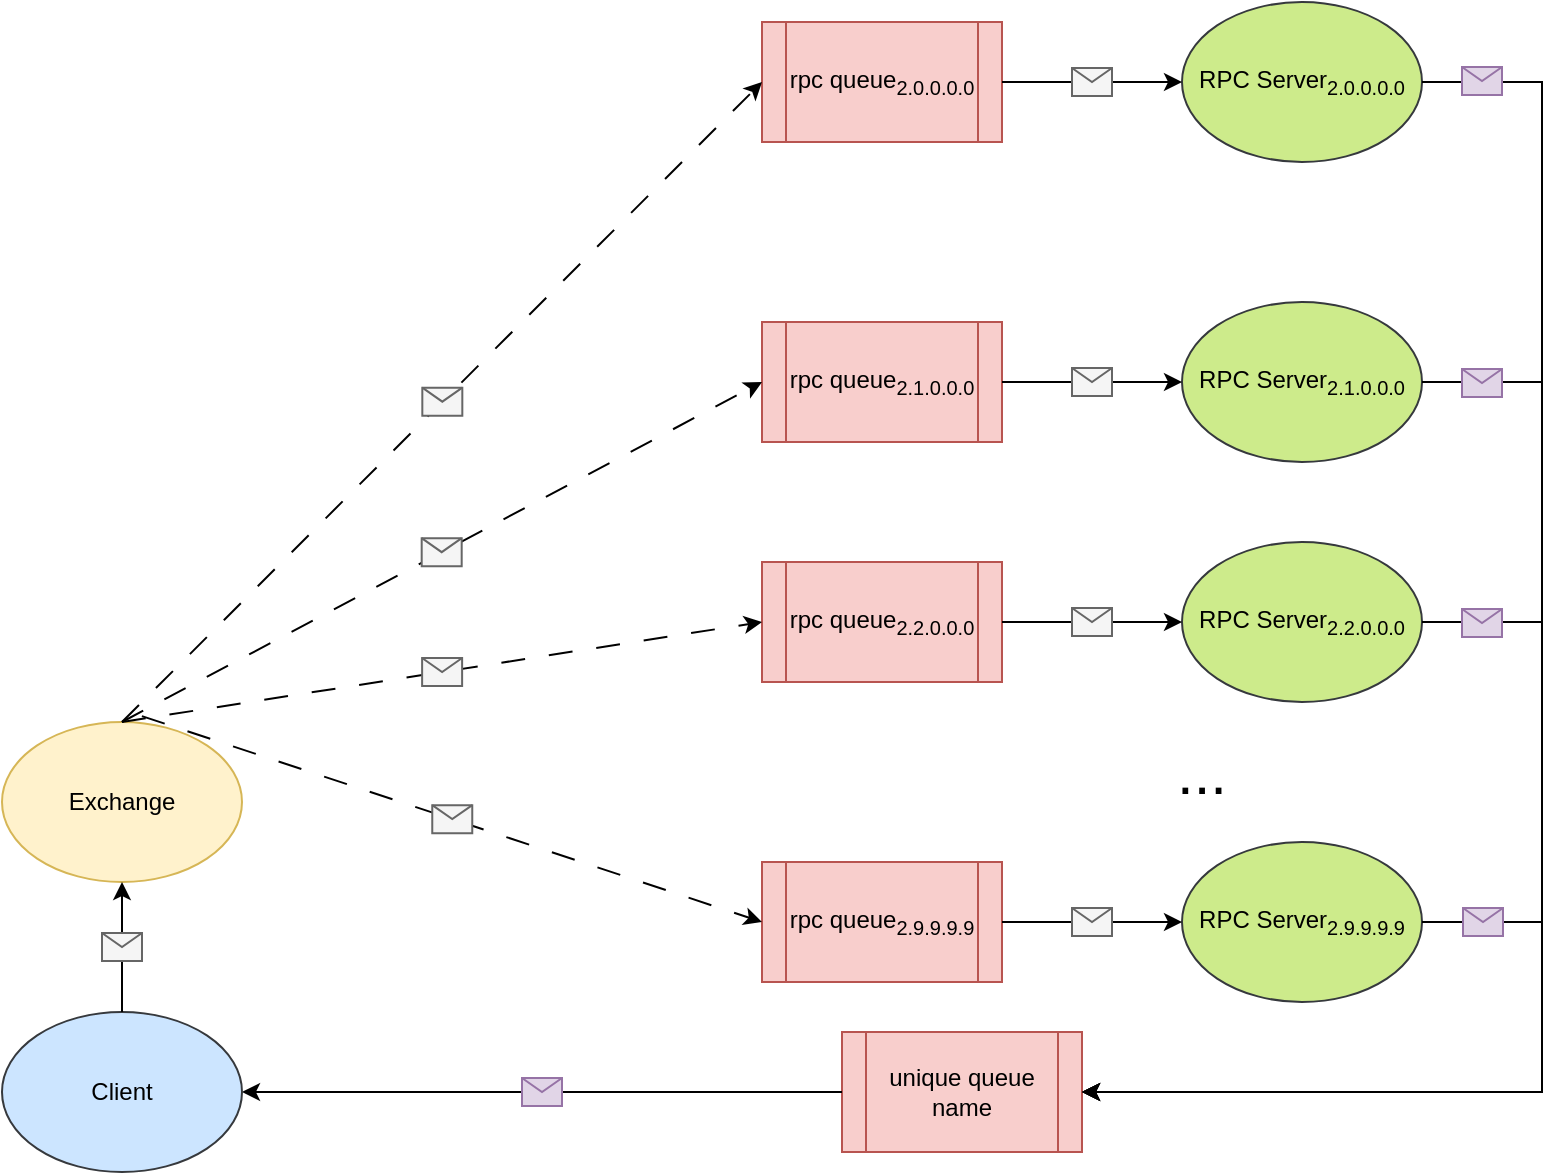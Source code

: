 <mxfile version="21.5.0" type="device">
  <diagram name="Page-1" id="vuxFwuJkEdhenrt9eUg2">
    <mxGraphModel dx="1366" dy="753" grid="1" gridSize="10" guides="1" tooltips="1" connect="1" arrows="1" fold="1" page="1" pageScale="1" pageWidth="850" pageHeight="1100" math="0" shadow="0">
      <root>
        <mxCell id="0" />
        <mxCell id="1" parent="0" />
        <mxCell id="081C-j92XR_DW1ripolD-1" value="Exchange" style="ellipse;whiteSpace=wrap;html=1;fillColor=#fff2cc;strokeColor=#d6b656;" vertex="1" parent="1">
          <mxGeometry x="30" y="360" width="120" height="80" as="geometry" />
        </mxCell>
        <mxCell id="081C-j92XR_DW1ripolD-2" value="RPC Server&lt;sub&gt;2.0.0.0.0&lt;/sub&gt;" style="ellipse;whiteSpace=wrap;html=1;fillColor=#cdeb8b;strokeColor=#36393d;" vertex="1" parent="1">
          <mxGeometry x="620" width="120" height="80" as="geometry" />
        </mxCell>
        <mxCell id="081C-j92XR_DW1ripolD-3" value="rpc queue&lt;sub&gt;2.0.0.0.0&lt;/sub&gt;" style="shape=process;whiteSpace=wrap;html=1;backgroundOutline=1;fillColor=#f8cecc;strokeColor=#b85450;" vertex="1" parent="1">
          <mxGeometry x="410" y="10" width="120" height="60" as="geometry" />
        </mxCell>
        <mxCell id="081C-j92XR_DW1ripolD-4" value="unique queue name" style="shape=process;whiteSpace=wrap;html=1;backgroundOutline=1;fillColor=#f8cecc;strokeColor=#b85450;" vertex="1" parent="1">
          <mxGeometry x="450" y="515" width="120" height="60" as="geometry" />
        </mxCell>
        <mxCell id="081C-j92XR_DW1ripolD-5" value="" style="endArrow=classic;html=1;rounded=0;exitX=0.5;exitY=0;exitDx=0;exitDy=0;entryX=0;entryY=0.5;entryDx=0;entryDy=0;dashed=1;dashPattern=12 12;" edge="1" parent="1" source="081C-j92XR_DW1ripolD-1" target="081C-j92XR_DW1ripolD-3">
          <mxGeometry relative="1" as="geometry">
            <mxPoint x="370" y="410" as="sourcePoint" />
            <mxPoint x="470" y="410" as="targetPoint" />
          </mxGeometry>
        </mxCell>
        <mxCell id="081C-j92XR_DW1ripolD-6" value="" style="shape=message;html=1;outlineConnect=0;fillColor=#f5f5f5;fontColor=#333333;strokeColor=#666666;" vertex="1" parent="081C-j92XR_DW1ripolD-5">
          <mxGeometry width="20" height="14" relative="1" as="geometry">
            <mxPoint x="-10" y="-7" as="offset" />
          </mxGeometry>
        </mxCell>
        <mxCell id="081C-j92XR_DW1ripolD-7" value="" style="endArrow=classic;html=1;rounded=0;exitX=1;exitY=0.5;exitDx=0;exitDy=0;entryX=0;entryY=0.5;entryDx=0;entryDy=0;" edge="1" parent="1" source="081C-j92XR_DW1ripolD-3" target="081C-j92XR_DW1ripolD-2">
          <mxGeometry relative="1" as="geometry">
            <mxPoint x="370" y="410" as="sourcePoint" />
            <mxPoint x="470" y="410" as="targetPoint" />
          </mxGeometry>
        </mxCell>
        <mxCell id="081C-j92XR_DW1ripolD-8" value="" style="shape=message;html=1;outlineConnect=0;fillColor=#f5f5f5;fontColor=#333333;strokeColor=#666666;" vertex="1" parent="081C-j92XR_DW1ripolD-7">
          <mxGeometry width="20" height="14" relative="1" as="geometry">
            <mxPoint x="-10" y="-7" as="offset" />
          </mxGeometry>
        </mxCell>
        <mxCell id="081C-j92XR_DW1ripolD-9" value="" style="endArrow=classic;html=1;rounded=0;entryX=1;entryY=0.5;entryDx=0;entryDy=0;exitX=0;exitY=0.5;exitDx=0;exitDy=0;" edge="1" parent="1" source="081C-j92XR_DW1ripolD-4" target="081C-j92XR_DW1ripolD-37">
          <mxGeometry relative="1" as="geometry">
            <mxPoint x="370" y="410" as="sourcePoint" />
            <mxPoint x="470" y="410" as="targetPoint" />
          </mxGeometry>
        </mxCell>
        <mxCell id="081C-j92XR_DW1ripolD-10" value="" style="shape=message;html=1;outlineConnect=0;fillColor=#e1d5e7;strokeColor=#9673a6;" vertex="1" parent="081C-j92XR_DW1ripolD-9">
          <mxGeometry width="20" height="14" relative="1" as="geometry">
            <mxPoint x="-10" y="-7" as="offset" />
          </mxGeometry>
        </mxCell>
        <mxCell id="081C-j92XR_DW1ripolD-11" value="" style="endArrow=classic;html=1;rounded=0;exitX=1;exitY=0.5;exitDx=0;exitDy=0;entryX=1;entryY=0.5;entryDx=0;entryDy=0;" edge="1" parent="1" source="081C-j92XR_DW1ripolD-2" target="081C-j92XR_DW1ripolD-4">
          <mxGeometry relative="1" as="geometry">
            <mxPoint x="370" y="410" as="sourcePoint" />
            <mxPoint x="470" y="410" as="targetPoint" />
            <Array as="points">
              <mxPoint x="800" y="40" />
              <mxPoint x="800" y="545" />
            </Array>
          </mxGeometry>
        </mxCell>
        <mxCell id="081C-j92XR_DW1ripolD-12" value="" style="shape=message;html=1;outlineConnect=0;fillColor=#e1d5e7;strokeColor=#9673a6;" vertex="1" parent="081C-j92XR_DW1ripolD-11">
          <mxGeometry width="20" height="14" relative="1" as="geometry">
            <mxPoint x="-40" y="-345" as="offset" />
          </mxGeometry>
        </mxCell>
        <mxCell id="081C-j92XR_DW1ripolD-13" value="RPC Server&lt;sub&gt;2.1.0.0.0&lt;/sub&gt;" style="ellipse;whiteSpace=wrap;html=1;fillColor=#cdeb8b;strokeColor=#36393d;" vertex="1" parent="1">
          <mxGeometry x="620" y="150" width="120" height="80" as="geometry" />
        </mxCell>
        <mxCell id="081C-j92XR_DW1ripolD-14" value="rpc queue&lt;sub&gt;2.1.0.0.0&lt;/sub&gt;" style="shape=process;whiteSpace=wrap;html=1;backgroundOutline=1;fillColor=#f8cecc;strokeColor=#b85450;" vertex="1" parent="1">
          <mxGeometry x="410" y="160" width="120" height="60" as="geometry" />
        </mxCell>
        <mxCell id="081C-j92XR_DW1ripolD-15" value="" style="endArrow=classic;html=1;rounded=0;exitX=1;exitY=0.5;exitDx=0;exitDy=0;entryX=0;entryY=0.5;entryDx=0;entryDy=0;" edge="1" parent="1" source="081C-j92XR_DW1ripolD-14" target="081C-j92XR_DW1ripolD-13">
          <mxGeometry relative="1" as="geometry">
            <mxPoint x="370" y="560" as="sourcePoint" />
            <mxPoint x="470" y="560" as="targetPoint" />
          </mxGeometry>
        </mxCell>
        <mxCell id="081C-j92XR_DW1ripolD-16" value="" style="shape=message;html=1;outlineConnect=0;fillColor=#f5f5f5;fontColor=#333333;strokeColor=#666666;" vertex="1" parent="081C-j92XR_DW1ripolD-15">
          <mxGeometry width="20" height="14" relative="1" as="geometry">
            <mxPoint x="-10" y="-7" as="offset" />
          </mxGeometry>
        </mxCell>
        <mxCell id="081C-j92XR_DW1ripolD-17" value="" style="endArrow=classic;html=1;rounded=0;exitX=0.5;exitY=0;exitDx=0;exitDy=0;entryX=0;entryY=0.5;entryDx=0;entryDy=0;dashed=1;dashPattern=12 12;" edge="1" parent="1" source="081C-j92XR_DW1ripolD-1" target="081C-j92XR_DW1ripolD-14">
          <mxGeometry relative="1" as="geometry">
            <mxPoint x="100" y="370" as="sourcePoint" />
            <mxPoint x="420" y="50" as="targetPoint" />
          </mxGeometry>
        </mxCell>
        <mxCell id="081C-j92XR_DW1ripolD-18" value="" style="shape=message;html=1;outlineConnect=0;fillColor=#f5f5f5;fontColor=#333333;strokeColor=#666666;" vertex="1" parent="081C-j92XR_DW1ripolD-17">
          <mxGeometry width="20" height="14" relative="1" as="geometry">
            <mxPoint x="-10" y="-7" as="offset" />
          </mxGeometry>
        </mxCell>
        <mxCell id="081C-j92XR_DW1ripolD-21" value="RPC Server&lt;sub&gt;2.2.0.0.0&lt;/sub&gt;" style="ellipse;whiteSpace=wrap;html=1;fillColor=#cdeb8b;strokeColor=#36393d;" vertex="1" parent="1">
          <mxGeometry x="620" y="270" width="120" height="80" as="geometry" />
        </mxCell>
        <mxCell id="081C-j92XR_DW1ripolD-22" value="rpc queue&lt;sub&gt;2.2.0.0.0&lt;/sub&gt;" style="shape=process;whiteSpace=wrap;html=1;backgroundOutline=1;fillColor=#f8cecc;strokeColor=#b85450;" vertex="1" parent="1">
          <mxGeometry x="410" y="280" width="120" height="60" as="geometry" />
        </mxCell>
        <mxCell id="081C-j92XR_DW1ripolD-23" value="" style="endArrow=classic;html=1;rounded=0;exitX=1;exitY=0.5;exitDx=0;exitDy=0;entryX=0;entryY=0.5;entryDx=0;entryDy=0;" edge="1" parent="1" source="081C-j92XR_DW1ripolD-22" target="081C-j92XR_DW1ripolD-21">
          <mxGeometry relative="1" as="geometry">
            <mxPoint x="370" y="680" as="sourcePoint" />
            <mxPoint x="470" y="680" as="targetPoint" />
          </mxGeometry>
        </mxCell>
        <mxCell id="081C-j92XR_DW1ripolD-24" value="" style="shape=message;html=1;outlineConnect=0;fillColor=#f5f5f5;fontColor=#333333;strokeColor=#666666;" vertex="1" parent="081C-j92XR_DW1ripolD-23">
          <mxGeometry width="20" height="14" relative="1" as="geometry">
            <mxPoint x="-10" y="-7" as="offset" />
          </mxGeometry>
        </mxCell>
        <mxCell id="081C-j92XR_DW1ripolD-25" value="RPC Server&lt;sub&gt;2.9.9.9.9&lt;/sub&gt;" style="ellipse;whiteSpace=wrap;html=1;fillColor=#cdeb8b;strokeColor=#36393d;" vertex="1" parent="1">
          <mxGeometry x="620" y="420" width="120" height="80" as="geometry" />
        </mxCell>
        <mxCell id="081C-j92XR_DW1ripolD-26" value="rpc queue&lt;sub&gt;2.9.9.9.9&lt;/sub&gt;" style="shape=process;whiteSpace=wrap;html=1;backgroundOutline=1;fillColor=#f8cecc;strokeColor=#b85450;" vertex="1" parent="1">
          <mxGeometry x="410" y="430" width="120" height="60" as="geometry" />
        </mxCell>
        <mxCell id="081C-j92XR_DW1ripolD-27" value="" style="endArrow=classic;html=1;rounded=0;exitX=1;exitY=0.5;exitDx=0;exitDy=0;entryX=0;entryY=0.5;entryDx=0;entryDy=0;" edge="1" parent="1" source="081C-j92XR_DW1ripolD-26" target="081C-j92XR_DW1ripolD-25">
          <mxGeometry relative="1" as="geometry">
            <mxPoint x="370" y="830" as="sourcePoint" />
            <mxPoint x="470" y="830" as="targetPoint" />
          </mxGeometry>
        </mxCell>
        <mxCell id="081C-j92XR_DW1ripolD-28" value="" style="shape=message;html=1;outlineConnect=0;fillColor=#f5f5f5;fontColor=#333333;strokeColor=#666666;" vertex="1" parent="081C-j92XR_DW1ripolD-27">
          <mxGeometry width="20" height="14" relative="1" as="geometry">
            <mxPoint x="-10" y="-7" as="offset" />
          </mxGeometry>
        </mxCell>
        <mxCell id="081C-j92XR_DW1ripolD-29" value="" style="endArrow=classic;html=1;rounded=0;exitX=0.5;exitY=0;exitDx=0;exitDy=0;entryX=0;entryY=0.5;entryDx=0;entryDy=0;dashed=1;dashPattern=12 12;" edge="1" parent="1" source="081C-j92XR_DW1ripolD-1" target="081C-j92XR_DW1ripolD-22">
          <mxGeometry relative="1" as="geometry">
            <mxPoint x="100" y="370" as="sourcePoint" />
            <mxPoint x="420" y="200" as="targetPoint" />
          </mxGeometry>
        </mxCell>
        <mxCell id="081C-j92XR_DW1ripolD-30" value="" style="shape=message;html=1;outlineConnect=0;fillColor=#f5f5f5;fontColor=#333333;strokeColor=#666666;" vertex="1" parent="081C-j92XR_DW1ripolD-29">
          <mxGeometry width="20" height="14" relative="1" as="geometry">
            <mxPoint x="-10" y="-7" as="offset" />
          </mxGeometry>
        </mxCell>
        <mxCell id="081C-j92XR_DW1ripolD-31" value="" style="endArrow=classic;html=1;rounded=0;exitX=0.583;exitY=-0.037;exitDx=0;exitDy=0;entryX=0;entryY=0.5;entryDx=0;entryDy=0;exitPerimeter=0;dashed=1;dashPattern=12 12;" edge="1" parent="1" source="081C-j92XR_DW1ripolD-1" target="081C-j92XR_DW1ripolD-26">
          <mxGeometry relative="1" as="geometry">
            <mxPoint x="110" y="380" as="sourcePoint" />
            <mxPoint x="430" y="210" as="targetPoint" />
          </mxGeometry>
        </mxCell>
        <mxCell id="081C-j92XR_DW1ripolD-32" value="" style="shape=message;html=1;outlineConnect=0;fillColor=#f5f5f5;fontColor=#333333;strokeColor=#666666;" vertex="1" parent="081C-j92XR_DW1ripolD-31">
          <mxGeometry width="20" height="14" relative="1" as="geometry">
            <mxPoint x="-10" y="-7" as="offset" />
          </mxGeometry>
        </mxCell>
        <mxCell id="081C-j92XR_DW1ripolD-36" value="..." style="text;html=1;strokeColor=none;fillColor=none;align=center;verticalAlign=middle;whiteSpace=wrap;rounded=0;fontSize=30;" vertex="1" parent="1">
          <mxGeometry x="600" y="370" width="60" height="30" as="geometry" />
        </mxCell>
        <mxCell id="081C-j92XR_DW1ripolD-37" value="Client" style="ellipse;whiteSpace=wrap;html=1;fillColor=#cce5ff;strokeColor=#36393d;" vertex="1" parent="1">
          <mxGeometry x="30" y="505" width="120" height="80" as="geometry" />
        </mxCell>
        <mxCell id="081C-j92XR_DW1ripolD-38" value="" style="endArrow=classic;html=1;rounded=0;exitX=0.5;exitY=0;exitDx=0;exitDy=0;entryX=0.5;entryY=1;entryDx=0;entryDy=0;" edge="1" parent="1" source="081C-j92XR_DW1ripolD-37" target="081C-j92XR_DW1ripolD-1">
          <mxGeometry relative="1" as="geometry">
            <mxPoint x="370" y="290" as="sourcePoint" />
            <mxPoint x="470" y="290" as="targetPoint" />
          </mxGeometry>
        </mxCell>
        <mxCell id="081C-j92XR_DW1ripolD-39" value="" style="shape=message;html=1;outlineConnect=0;fillColor=#f5f5f5;fontColor=#333333;strokeColor=#666666;" vertex="1" parent="081C-j92XR_DW1ripolD-38">
          <mxGeometry width="20" height="14" relative="1" as="geometry">
            <mxPoint x="-10" y="-7" as="offset" />
          </mxGeometry>
        </mxCell>
        <mxCell id="081C-j92XR_DW1ripolD-40" value="" style="endArrow=classic;html=1;rounded=0;exitX=1;exitY=0.5;exitDx=0;exitDy=0;entryX=1;entryY=0.5;entryDx=0;entryDy=0;" edge="1" parent="1" source="081C-j92XR_DW1ripolD-25" target="081C-j92XR_DW1ripolD-4">
          <mxGeometry relative="1" as="geometry">
            <mxPoint x="490" y="450" as="sourcePoint" />
            <mxPoint x="590" y="450" as="targetPoint" />
            <Array as="points">
              <mxPoint x="800" y="460" />
              <mxPoint x="800" y="545" />
            </Array>
          </mxGeometry>
        </mxCell>
        <mxCell id="081C-j92XR_DW1ripolD-41" value="" style="shape=message;html=1;outlineConnect=0;fillColor=#e1d5e7;strokeColor=#9673a6;" vertex="1" parent="081C-j92XR_DW1ripolD-40">
          <mxGeometry width="20" height="14" relative="1" as="geometry">
            <mxPoint x="3" y="-92" as="offset" />
          </mxGeometry>
        </mxCell>
        <mxCell id="081C-j92XR_DW1ripolD-42" value="" style="endArrow=classic;html=1;rounded=0;exitX=1;exitY=0.5;exitDx=0;exitDy=0;entryX=1;entryY=0.5;entryDx=0;entryDy=0;" edge="1" parent="1" source="081C-j92XR_DW1ripolD-21" target="081C-j92XR_DW1ripolD-4">
          <mxGeometry relative="1" as="geometry">
            <mxPoint x="750" y="470" as="sourcePoint" />
            <mxPoint x="580" y="555" as="targetPoint" />
            <Array as="points">
              <mxPoint x="800" y="310" />
              <mxPoint x="800" y="545" />
            </Array>
          </mxGeometry>
        </mxCell>
        <mxCell id="081C-j92XR_DW1ripolD-43" value="" style="shape=message;html=1;outlineConnect=0;fillColor=#e1d5e7;strokeColor=#9673a6;" vertex="1" parent="081C-j92XR_DW1ripolD-42">
          <mxGeometry width="20" height="14" relative="1" as="geometry">
            <mxPoint x="-40" y="-209" as="offset" />
          </mxGeometry>
        </mxCell>
        <mxCell id="081C-j92XR_DW1ripolD-44" value="" style="endArrow=classic;html=1;rounded=0;exitX=1;exitY=0.5;exitDx=0;exitDy=0;entryX=1;entryY=0.5;entryDx=0;entryDy=0;" edge="1" parent="1" source="081C-j92XR_DW1ripolD-13" target="081C-j92XR_DW1ripolD-4">
          <mxGeometry relative="1" as="geometry">
            <mxPoint x="760" y="480" as="sourcePoint" />
            <mxPoint x="590" y="565" as="targetPoint" />
            <Array as="points">
              <mxPoint x="800" y="190" />
              <mxPoint x="800" y="545" />
            </Array>
          </mxGeometry>
        </mxCell>
        <mxCell id="081C-j92XR_DW1ripolD-45" value="" style="shape=message;html=1;outlineConnect=0;fillColor=#e1d5e7;strokeColor=#9673a6;" vertex="1" parent="081C-j92XR_DW1ripolD-44">
          <mxGeometry width="20" height="14" relative="1" as="geometry">
            <mxPoint x="-40" y="-269" as="offset" />
          </mxGeometry>
        </mxCell>
      </root>
    </mxGraphModel>
  </diagram>
</mxfile>
